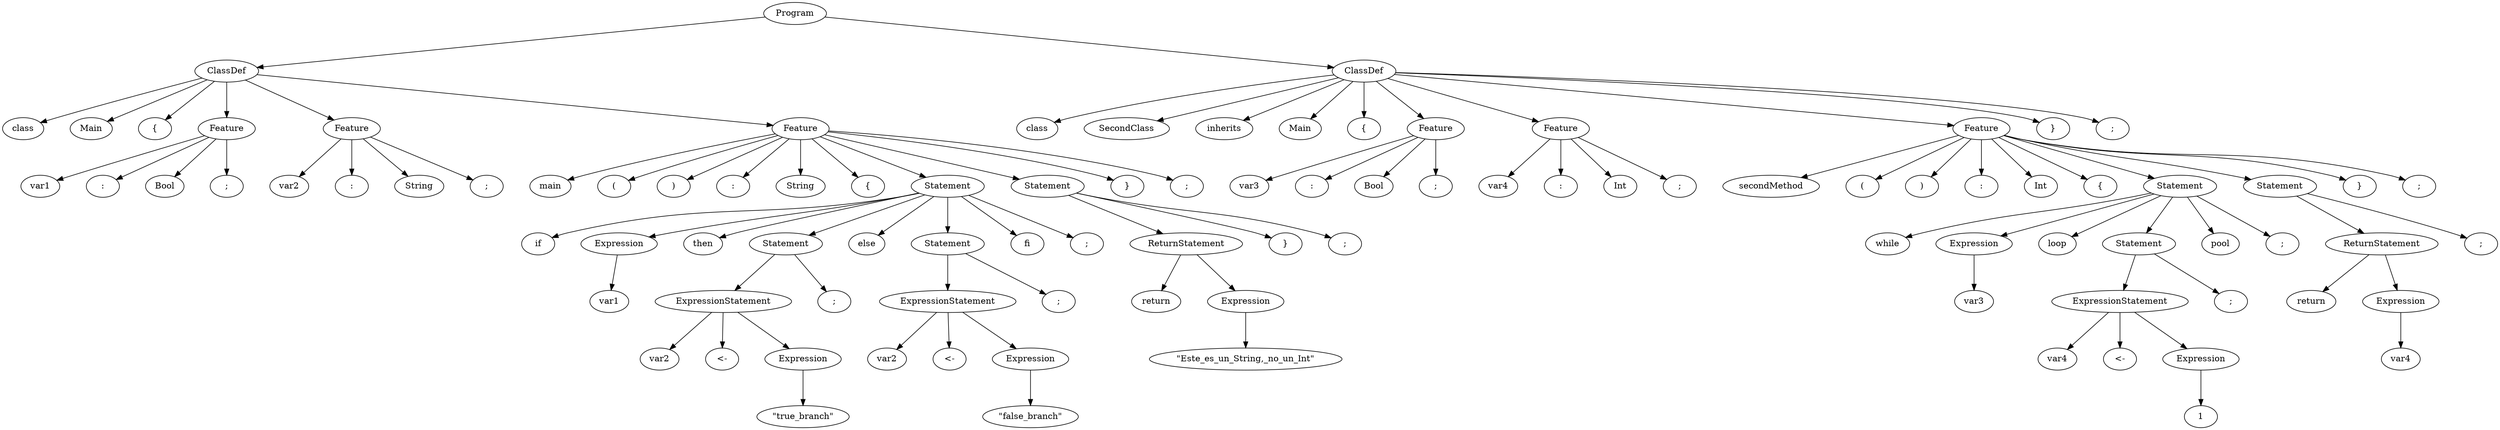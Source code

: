 digraph tree {
rankdir=TB;
nodesep=0.6;
ranksep=0.8;
    "Program_2619499219760" [label="Program"];
    "ClassDef_2619499219984" [label="ClassDef"];
    "class_2619499457600" [label="class"];
    "Main_2619499457664" [label="Main"];
    "{_2619499458112" [label="{"];
    "Feature_2619499220096" [label="Feature"];
    "var1_2619587407936" [label="var1"];
    ":_2619587408768" [label=":"];
    "Bool_2619587408832" [label="Bool"];
    ";_2619587408896" [label=";"];
    "Feature_2619499220544" [label="Feature"];
    "var2_2619587408576" [label="var2"];
    ":_2619587409024" [label=":"];
    "String_2619587409088" [label="String"];
    ";_2619587409280" [label=";"];
    "Feature_2619499220656" [label="Feature"];
    "main_2619587409344" [label="main"];
    "(_2619587409408" [label="("];
    ")_2619587409664" [label=")"];
    ":_2619587409728" [label=":"];
    "String_2619587409792" [label="String"];
    "{_2619587409920" [label="{"];
    "Statement_2619499220880" [label="Statement"];
    "if_2619587410240" [label="if"];
    "Expression_2619587420224" [label="Expression"];
    "var1_2619587410496" [label="var1"];
    "then_2619587441280" [label="then"];
    "Statement_2619587420896" [label="Statement"];
    "ExpressionStatement_2619587421008" [label="ExpressionStatement"];
    "var2_2619587442560" [label="var2"];
    "<-_2619587442624" [label="<-"];
    "Expression_2619587421120" [label="Expression"];
    "\\\"true_branch\\\"_2619587442688" [label="\"true_branch\""];
    ";_2619587442752" [label=";"];
    "else_2619587442816" [label="else"];
    "Statement_2619587421456" [label="Statement"];
    "ExpressionStatement_2619587421568" [label="ExpressionStatement"];
    "var2_2619587442944" [label="var2"];
    "<-_2619587443008" [label="<-"];
    "Expression_2619587421680" [label="Expression"];
    "\\\"false_branch\\\"_2619587443072" [label="\"false_branch\""];
    ";_2619587443136" [label=";"];
    "fi_2619587443200" [label="fi"];
    ";_2619587443264" [label=";"];
    "Statement_2619587421792" [label="Statement"];
    "ReturnStatement_2619587421904" [label="ReturnStatement"];
    "return_2619587443456" [label="return"];
    "Expression_2619587422016" [label="Expression"];
    "\\\"Este_es_un_String,_no_un_Int\\\"_2619587443520" [label="\"Este_es_un_String,_no_un_Int\""];
    "}_2619587443584" [label="}"];
    ";_2619587442496" [label=";"];
    "}_2619587443712" [label="}"];
    ";_2619587409856" [label=";"];
    "ClassDef_2619587422240" [label="ClassDef"];
    "class_2619587465728" [label="class"];
    "SecondClass_2619587465792" [label="SecondClass"];
    "inherits_2619587465856" [label="inherits"];
    "Main_2619587465920" [label="Main"];
    "{_2619587465984" [label="{"];
    "Feature_2619587422352" [label="Feature"];
    "var3_2619587466112" [label="var3"];
    ":_2619587466176" [label=":"];
    "Bool_2619587466240" [label="Bool"];
    ";_2619587466304" [label=";"];
    "Feature_2619587422464" [label="Feature"];
    "var4_2619587466368" [label="var4"];
    ":_2619587466432" [label=":"];
    "Int_2619587466496" [label="Int"];
    ";_2619587466560" [label=";"];
    "Feature_2619587422576" [label="Feature"];
    "secondMethod_2619587466624" [label="secondMethod"];
    "(_2619587466688" [label="("];
    ")_2619587466752" [label=")"];
    ":_2619587466816" [label=":"];
    "Int_2619587466880" [label="Int"];
    "{_2619587467008" [label="{"];
    "Statement_2619587422688" [label="Statement"];
    "while_2619587467072" [label="while"];
    "Expression_2619587422800" [label="Expression"];
    "var3_2619587467136" [label="var3"];
    "loop_2619587467200" [label="loop"];
    "Statement_2619587423136" [label="Statement"];
    "ExpressionStatement_2619587423248" [label="ExpressionStatement"];
    "var4_2619587467328" [label="var4"];
    "<-_2619587467392" [label="<-"];
    "Expression_2619587423360" [label="Expression"];
    "1_2619587467456" [label="1"];
    ";_2619587467520" [label=";"];
    "pool_2619587467584" [label="pool"];
    ";_2619587467712" [label=";"];
    "Statement_2619587423584" [label="Statement"];
    "ReturnStatement_2619587423696" [label="ReturnStatement"];
    "return_2619587467776" [label="return"];
    "Expression_2619587423808" [label="Expression"];
    "var4_2619587467840" [label="var4"];
    ";_2619587467904" [label=";"];
    "}_2619587467968" [label="}"];
    ";_2619587466944" [label=";"];
    "}_2619587468032" [label="}"];
    ";_2619587466048" [label=";"];
    "Program_2619499219760" -> "ClassDef_2619499219984";
    "Program_2619499219760" -> "ClassDef_2619587422240";
    "ClassDef_2619499219984" -> "class_2619499457600";
    "ClassDef_2619499219984" -> "Main_2619499457664";
    "ClassDef_2619499219984" -> "{_2619499458112";
    "ClassDef_2619499219984" -> "Feature_2619499220096";
    "ClassDef_2619499219984" -> "Feature_2619499220544";
    "ClassDef_2619499219984" -> "Feature_2619499220656";
    "Feature_2619499220096" -> "var1_2619587407936";
    "Feature_2619499220096" -> ":_2619587408768";
    "Feature_2619499220096" -> "Bool_2619587408832";
    "Feature_2619499220096" -> ";_2619587408896";
    "Feature_2619499220544" -> "var2_2619587408576";
    "Feature_2619499220544" -> ":_2619587409024";
    "Feature_2619499220544" -> "String_2619587409088";
    "Feature_2619499220544" -> ";_2619587409280";
    "Feature_2619499220656" -> "main_2619587409344";
    "Feature_2619499220656" -> "(_2619587409408";
    "Feature_2619499220656" -> ")_2619587409664";
    "Feature_2619499220656" -> ":_2619587409728";
    "Feature_2619499220656" -> "String_2619587409792";
    "Feature_2619499220656" -> "{_2619587409920";
    "Feature_2619499220656" -> "Statement_2619499220880";
    "Feature_2619499220656" -> "Statement_2619587421792";
    "Feature_2619499220656" -> "}_2619587443712";
    "Feature_2619499220656" -> ";_2619587409856";
    "Statement_2619499220880" -> "if_2619587410240";
    "Statement_2619499220880" -> "Expression_2619587420224";
    "Statement_2619499220880" -> "then_2619587441280";
    "Statement_2619499220880" -> "Statement_2619587420896";
    "Statement_2619499220880" -> "else_2619587442816";
    "Statement_2619499220880" -> "Statement_2619587421456";
    "Statement_2619499220880" -> "fi_2619587443200";
    "Statement_2619499220880" -> ";_2619587443264";
    "Expression_2619587420224" -> "var1_2619587410496";
    "Statement_2619587420896" -> "ExpressionStatement_2619587421008";
    "Statement_2619587420896" -> ";_2619587442752";
    "ExpressionStatement_2619587421008" -> "var2_2619587442560";
    "ExpressionStatement_2619587421008" -> "<-_2619587442624";
    "ExpressionStatement_2619587421008" -> "Expression_2619587421120";
    "Expression_2619587421120" -> "\\\"true_branch\\\"_2619587442688";
    "Statement_2619587421456" -> "ExpressionStatement_2619587421568";
    "Statement_2619587421456" -> ";_2619587443136";
    "ExpressionStatement_2619587421568" -> "var2_2619587442944";
    "ExpressionStatement_2619587421568" -> "<-_2619587443008";
    "ExpressionStatement_2619587421568" -> "Expression_2619587421680";
    "Expression_2619587421680" -> "\\\"false_branch\\\"_2619587443072";
    "Statement_2619587421792" -> "ReturnStatement_2619587421904";
    "Statement_2619587421792" -> "}_2619587443584";
    "Statement_2619587421792" -> ";_2619587442496";
    "ReturnStatement_2619587421904" -> "return_2619587443456";
    "ReturnStatement_2619587421904" -> "Expression_2619587422016";
    "Expression_2619587422016" -> "\\\"Este_es_un_String,_no_un_Int\\\"_2619587443520";
    "ClassDef_2619587422240" -> "class_2619587465728";
    "ClassDef_2619587422240" -> "SecondClass_2619587465792";
    "ClassDef_2619587422240" -> "inherits_2619587465856";
    "ClassDef_2619587422240" -> "Main_2619587465920";
    "ClassDef_2619587422240" -> "{_2619587465984";
    "ClassDef_2619587422240" -> "Feature_2619587422352";
    "ClassDef_2619587422240" -> "Feature_2619587422464";
    "ClassDef_2619587422240" -> "Feature_2619587422576";
    "ClassDef_2619587422240" -> "}_2619587468032";
    "ClassDef_2619587422240" -> ";_2619587466048";
    "Feature_2619587422352" -> "var3_2619587466112";
    "Feature_2619587422352" -> ":_2619587466176";
    "Feature_2619587422352" -> "Bool_2619587466240";
    "Feature_2619587422352" -> ";_2619587466304";
    "Feature_2619587422464" -> "var4_2619587466368";
    "Feature_2619587422464" -> ":_2619587466432";
    "Feature_2619587422464" -> "Int_2619587466496";
    "Feature_2619587422464" -> ";_2619587466560";
    "Feature_2619587422576" -> "secondMethod_2619587466624";
    "Feature_2619587422576" -> "(_2619587466688";
    "Feature_2619587422576" -> ")_2619587466752";
    "Feature_2619587422576" -> ":_2619587466816";
    "Feature_2619587422576" -> "Int_2619587466880";
    "Feature_2619587422576" -> "{_2619587467008";
    "Feature_2619587422576" -> "Statement_2619587422688";
    "Feature_2619587422576" -> "Statement_2619587423584";
    "Feature_2619587422576" -> "}_2619587467968";
    "Feature_2619587422576" -> ";_2619587466944";
    "Statement_2619587422688" -> "while_2619587467072";
    "Statement_2619587422688" -> "Expression_2619587422800";
    "Statement_2619587422688" -> "loop_2619587467200";
    "Statement_2619587422688" -> "Statement_2619587423136";
    "Statement_2619587422688" -> "pool_2619587467584";
    "Statement_2619587422688" -> ";_2619587467712";
    "Expression_2619587422800" -> "var3_2619587467136";
    "Statement_2619587423136" -> "ExpressionStatement_2619587423248";
    "Statement_2619587423136" -> ";_2619587467520";
    "ExpressionStatement_2619587423248" -> "var4_2619587467328";
    "ExpressionStatement_2619587423248" -> "<-_2619587467392";
    "ExpressionStatement_2619587423248" -> "Expression_2619587423360";
    "Expression_2619587423360" -> "1_2619587467456";
    "Statement_2619587423584" -> "ReturnStatement_2619587423696";
    "Statement_2619587423584" -> ";_2619587467904";
    "ReturnStatement_2619587423696" -> "return_2619587467776";
    "ReturnStatement_2619587423696" -> "Expression_2619587423808";
    "Expression_2619587423808" -> "var4_2619587467840";
}
